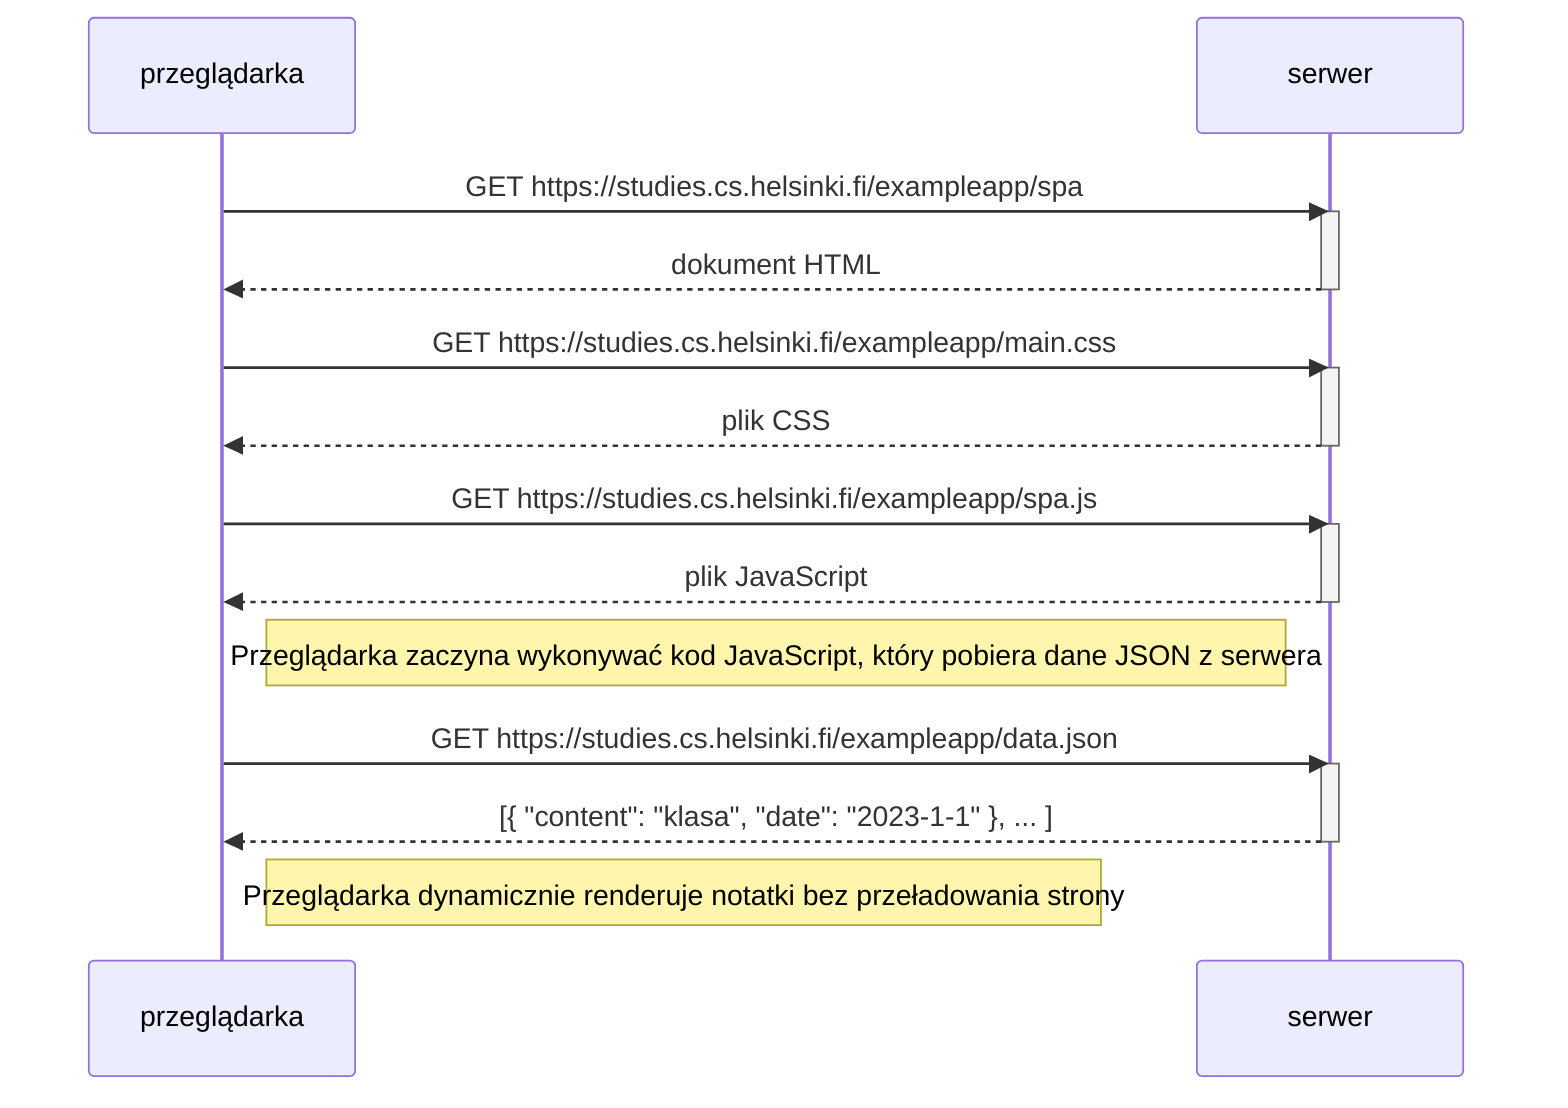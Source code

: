 sequenceDiagram
    participant przeglądarka
    participant serwer

    przeglądarka->>serwer: GET https://studies.cs.helsinki.fi/exampleapp/spa
    activate serwer
    serwer-->>przeglądarka: dokument HTML
    deactivate serwer

    przeglądarka->>serwer: GET https://studies.cs.helsinki.fi/exampleapp/main.css
    activate serwer
    serwer-->>przeglądarka: plik CSS
    deactivate serwer

    przeglądarka->>serwer: GET https://studies.cs.helsinki.fi/exampleapp/spa.js
    activate serwer
    serwer-->>przeglądarka: plik JavaScript
    deactivate serwer

    Note right of przeglądarka: Przeglądarka zaczyna wykonywać kod JavaScript, który pobiera dane JSON z serwera

    przeglądarka->>serwer: GET https://studies.cs.helsinki.fi/exampleapp/data.json
    activate serwer
    serwer-->>przeglądarka: [{ "content": "klasa", "date": "2023-1-1" }, ... ]
    deactivate serwer

    Note right of przeglądarka: Przeglądarka dynamicznie renderuje notatki bez przeładowania strony